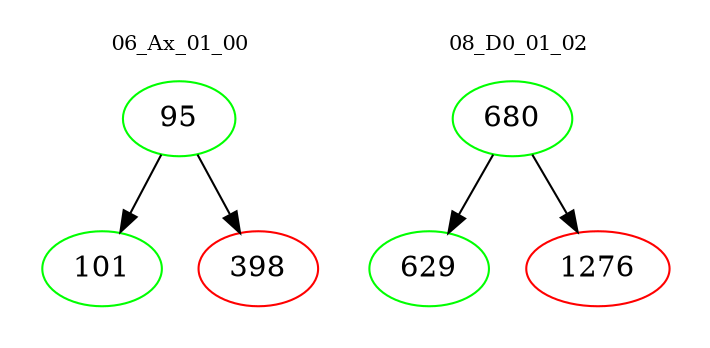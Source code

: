 digraph{
subgraph cluster_0 {
color = white
label = "06_Ax_01_00";
fontsize=10;
T0_95 [label="95", color="green"]
T0_95 -> T0_101 [color="black"]
T0_101 [label="101", color="green"]
T0_95 -> T0_398 [color="black"]
T0_398 [label="398", color="red"]
}
subgraph cluster_1 {
color = white
label = "08_D0_01_02";
fontsize=10;
T1_680 [label="680", color="green"]
T1_680 -> T1_629 [color="black"]
T1_629 [label="629", color="green"]
T1_680 -> T1_1276 [color="black"]
T1_1276 [label="1276", color="red"]
}
}
